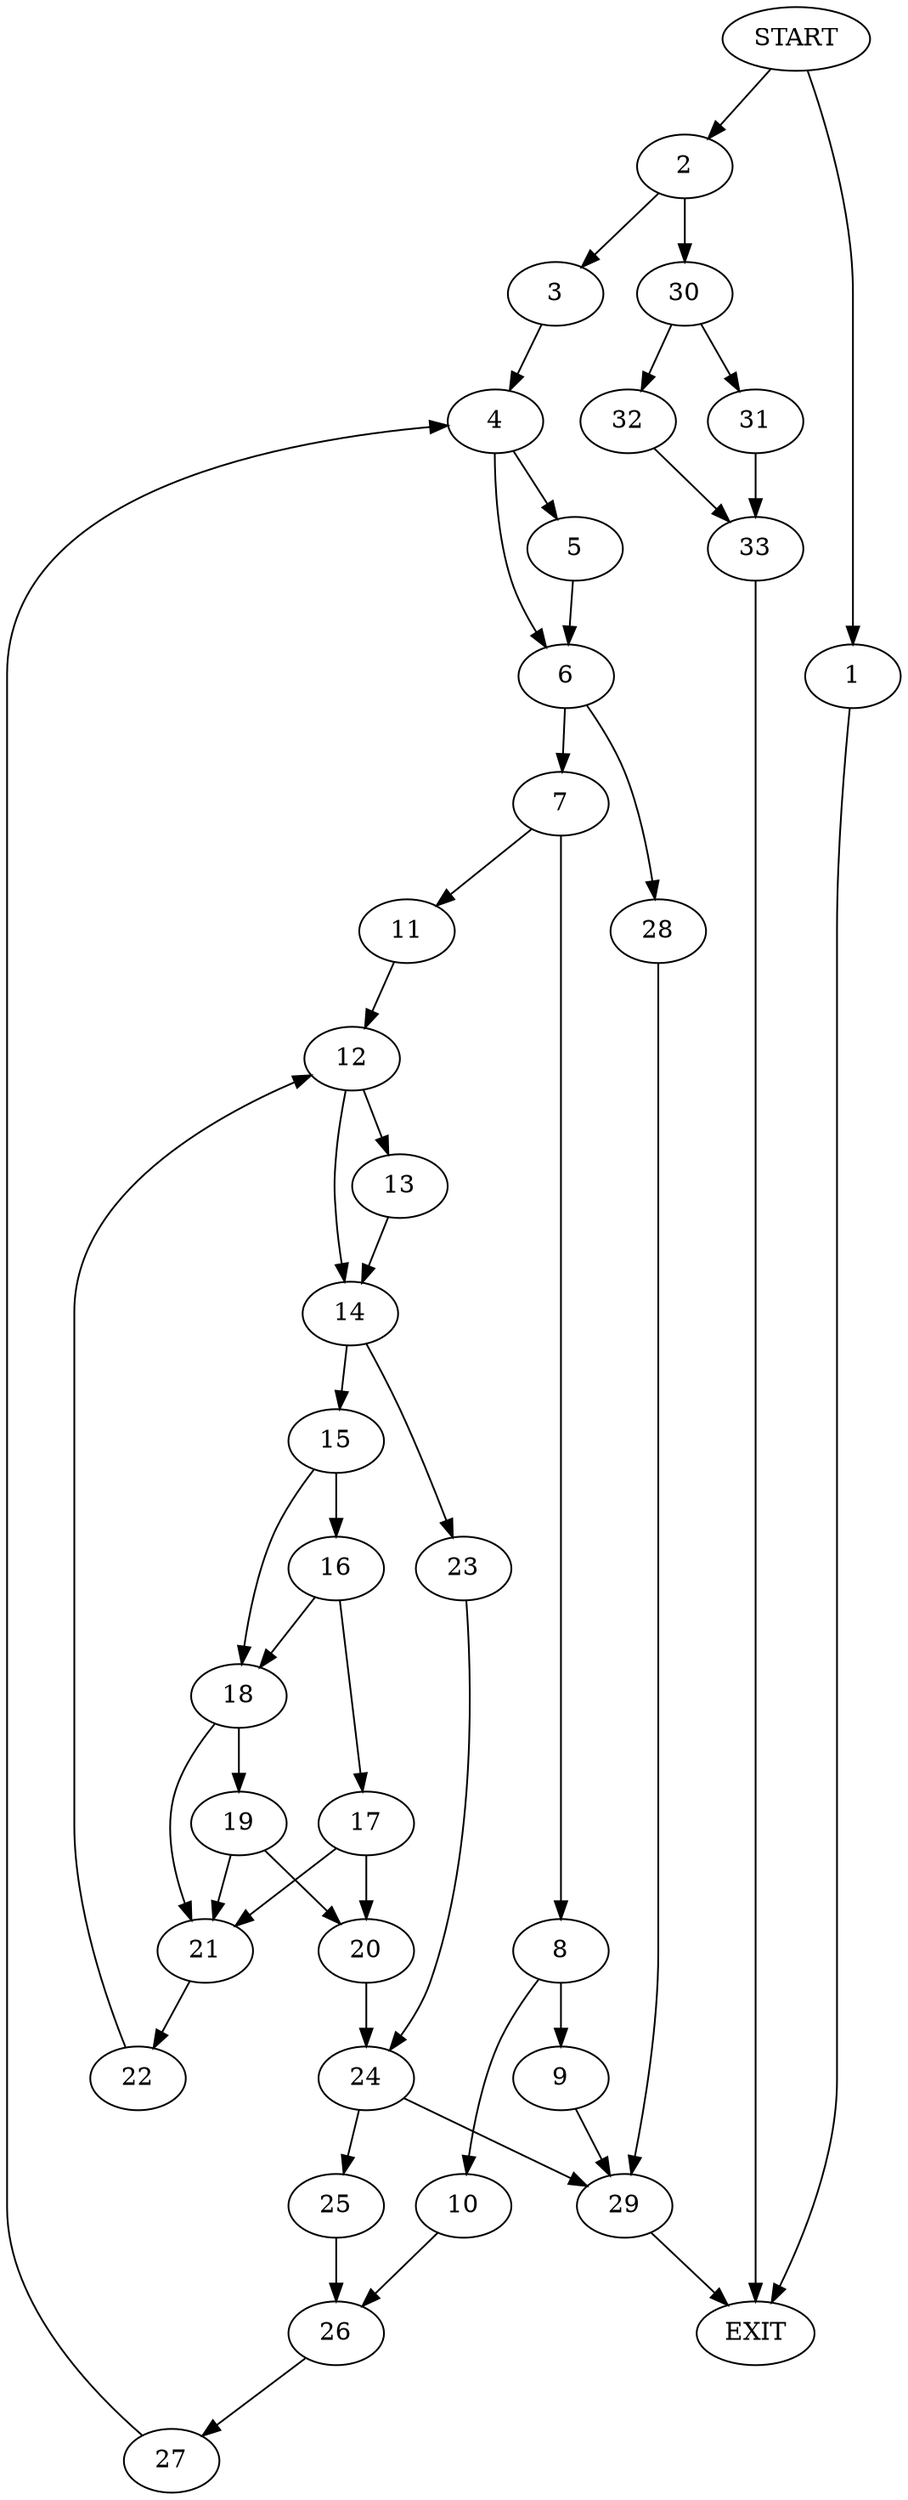 digraph { 
0 [label="START"];
1;
2;
3;
4;
5;
6;
7;
8;
9;
10;
11;
12;
13;
14;
15;
16;
17;
18;
19;
20;
21;
22;
23;
24;
25;
26;
27;
28;
29;
30;
31;
32;
33;
34[label="EXIT"];
0 -> 1;
0 -> 2;
1 -> 34;
2 -> 3;
2 -> 30;
3 -> 4;
4 -> 5;
4 -> 6;
5 -> 6;
6 -> 7;
6 -> 28;
7 -> 8;
7 -> 11;
8 -> 9;
8 -> 10;
9 -> 29;
10 -> 26;
11 -> 12;
12 -> 13;
12 -> 14;
13 -> 14;
14 -> 15;
14 -> 23;
15 -> 16;
15 -> 18;
16 -> 17;
16 -> 18;
17 -> 20;
17 -> 21;
18 -> 19;
18 -> 21;
19 -> 20;
19 -> 21;
20 -> 24;
21 -> 22;
22 -> 12;
23 -> 24;
24 -> 29;
24 -> 25;
25 -> 26;
26 -> 27;
27 -> 4;
28 -> 29;
29 -> 34;
30 -> 31;
30 -> 32;
31 -> 33;
32 -> 33;
33 -> 34;
}